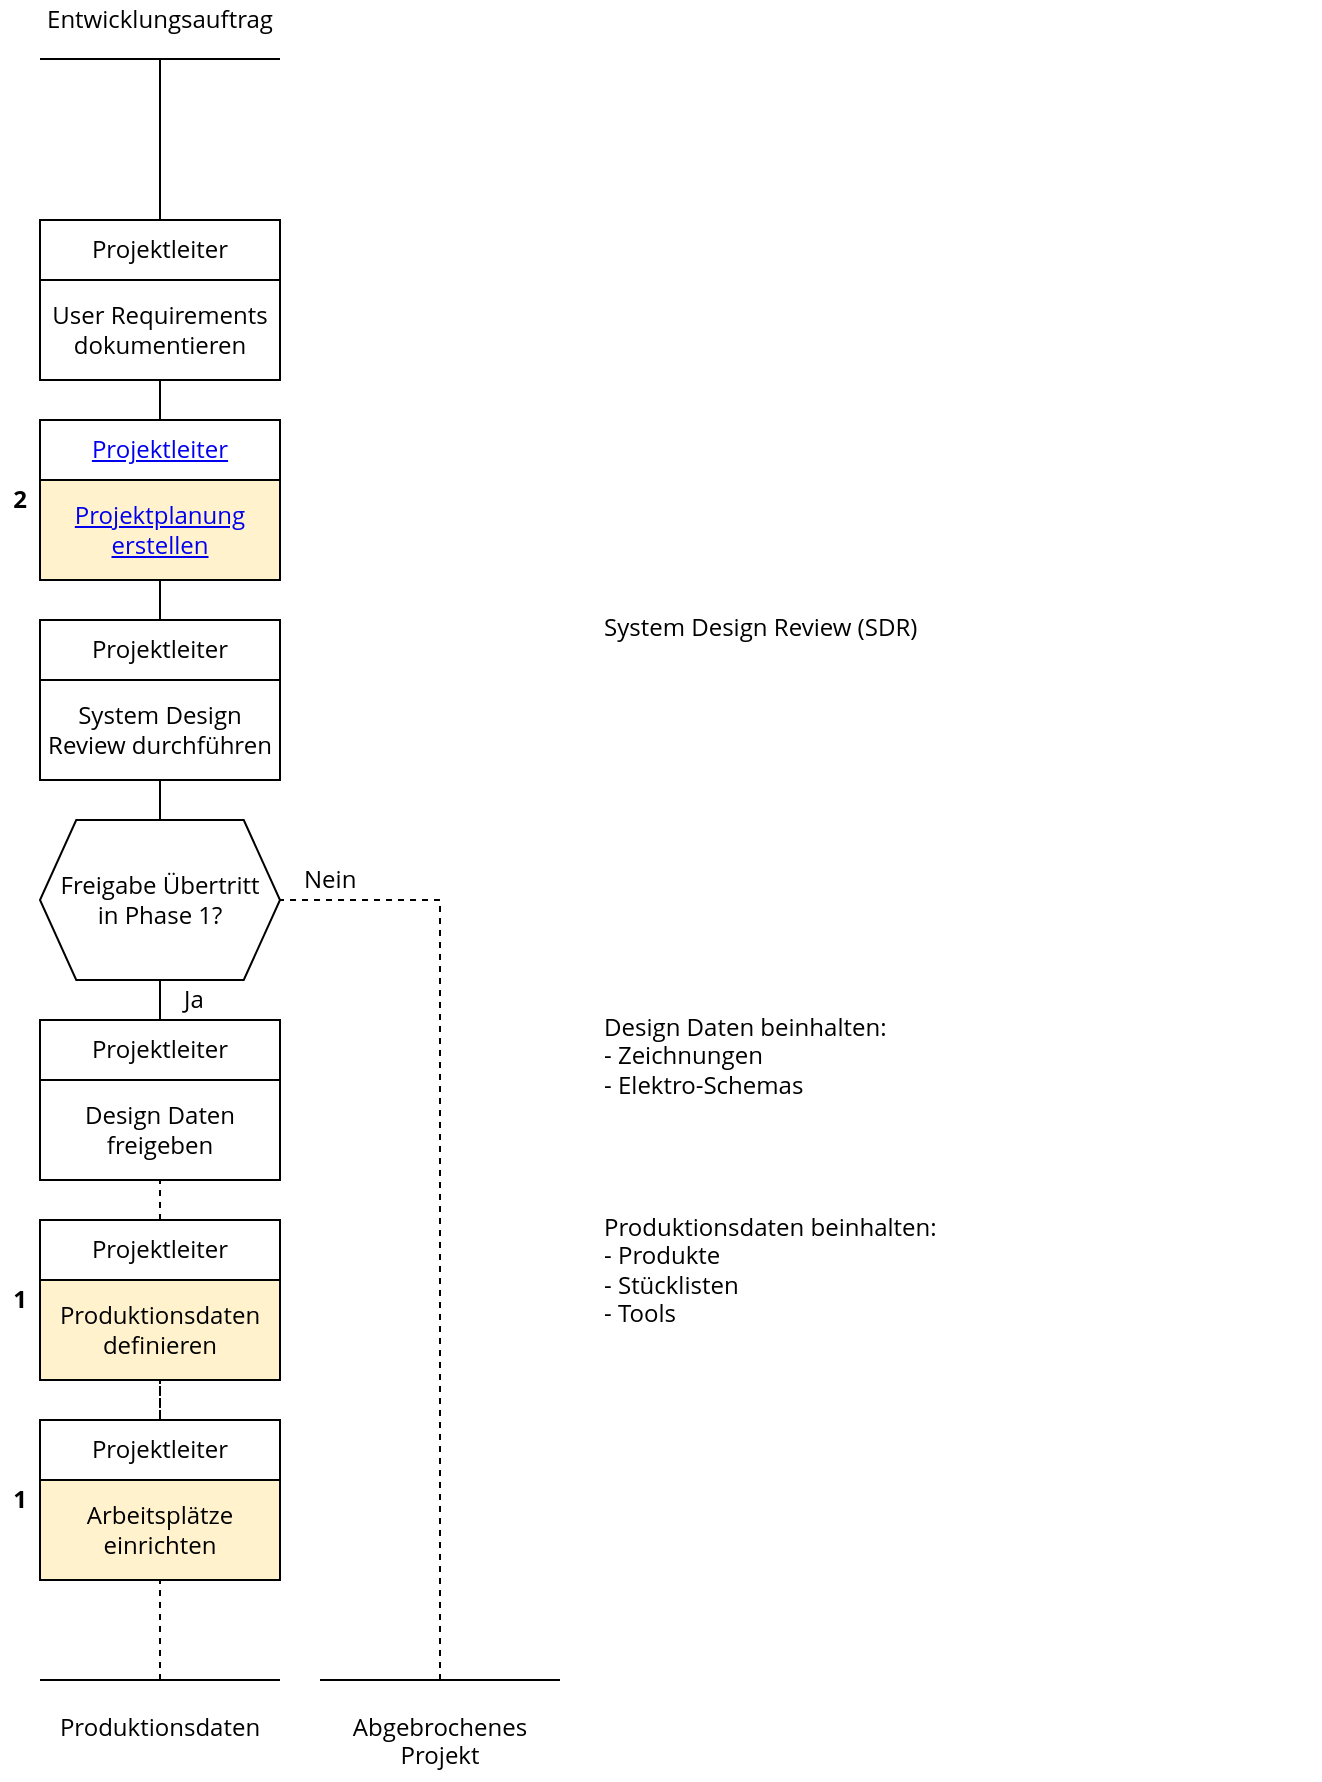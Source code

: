 <mxfile version="13.7.3" type="device"><diagram id="4S5-npywQPDvTMbEbsQe" name="Page-1"><mxGraphModel dx="946" dy="680" grid="1" gridSize="10" guides="1" tooltips="1" connect="1" arrows="1" fold="1" page="1" pageScale="1" pageWidth="827" pageHeight="1169" math="0" shadow="0"><root><mxCell id="0"/><mxCell id="1" parent="0"/><mxCell id="iiQPkb9MtmS28dJ8HdLP-11" value="1" style="rounded=0;whiteSpace=wrap;html=1;fontFamily=Open Sans;spacing=0;strokeColor=none;fontStyle=1" parent="1" vertex="1"><mxGeometry x="60" y="720" width="20" height="20" as="geometry"/></mxCell><mxCell id="iiQPkb9MtmS28dJ8HdLP-10" value="2" style="rounded=0;whiteSpace=wrap;html=1;fontFamily=Open Sans;spacing=0;strokeColor=none;fontStyle=1" parent="1" vertex="1"><mxGeometry x="60" y="320" width="20" height="20" as="geometry"/></mxCell><mxCell id="5YBqX78m-PzI1qTNsg00-1" value="" style="rounded=0;whiteSpace=wrap;html=1;align=left;horizontal=1;verticalAlign=top;strokeColor=none;fontFamily=Open Sans;" parent="1" vertex="1"><mxGeometry x="360" y="180" width="360" height="100" as="geometry"/></mxCell><mxCell id="5YBqX78m-PzI1qTNsg00-2" value="" style="endArrow=none;html=1;fontFamily=Open Sans;" parent="1" edge="1"><mxGeometry width="50" height="50" relative="1" as="geometry"><mxPoint x="80" y="109.5" as="sourcePoint"/><mxPoint x="200" y="109.5" as="targetPoint"/></mxGeometry></mxCell><mxCell id="5YBqX78m-PzI1qTNsg00-3" value="&lt;span style=&quot;text-align: left&quot;&gt;Entwicklungsauftrag&lt;/span&gt;" style="text;html=1;strokeColor=none;fillColor=none;align=center;verticalAlign=middle;whiteSpace=wrap;rounded=0;fontFamily=Open Sans;" parent="1" vertex="1"><mxGeometry x="80" y="80" width="120" height="20" as="geometry"/></mxCell><mxCell id="5YBqX78m-PzI1qTNsg00-4" value="" style="endArrow=none;html=1;fontFamily=Open Sans;" parent="1" edge="1"><mxGeometry width="50" height="50" relative="1" as="geometry"><mxPoint x="140" y="190" as="sourcePoint"/><mxPoint x="140" y="110" as="targetPoint"/></mxGeometry></mxCell><mxCell id="5YBqX78m-PzI1qTNsg00-5" value="" style="verticalLabelPosition=bottom;verticalAlign=top;html=1;shape=hexagon;perimeter=hexagonPerimeter2;arcSize=6;size=0.151;fontFamily=Open Sans;" parent="1" vertex="1"><mxGeometry x="80" y="490" width="120" height="80" as="geometry"/></mxCell><mxCell id="5YBqX78m-PzI1qTNsg00-6" value="Freigabe Übertritt in Phase 1?" style="text;html=1;strokeColor=none;fillColor=none;align=center;verticalAlign=middle;whiteSpace=wrap;rounded=0;fontFamily=Open Sans;spacingLeft=4;spacingRight=4;" parent="1" vertex="1"><mxGeometry x="80" y="490" width="120" height="80" as="geometry"/></mxCell><mxCell id="5YBqX78m-PzI1qTNsg00-7" value="" style="endArrow=none;html=1;fontFamily=Open Sans;" parent="1" edge="1"><mxGeometry width="50" height="50" relative="1" as="geometry"><mxPoint x="140" y="290" as="sourcePoint"/><mxPoint x="140" y="270" as="targetPoint"/></mxGeometry></mxCell><mxCell id="5YBqX78m-PzI1qTNsg00-10" value="" style="endArrow=none;html=1;exitX=0.5;exitY=0;exitDx=0;exitDy=0;entryX=0.5;entryY=1;entryDx=0;entryDy=0;fontFamily=Open Sans;" parent="1" target="5YBqX78m-PzI1qTNsg00-6" edge="1"><mxGeometry width="50" height="50" relative="1" as="geometry"><mxPoint x="140" y="601" as="sourcePoint"/><mxPoint x="440" y="608" as="targetPoint"/></mxGeometry></mxCell><UserObject label="User Requirements dokumentieren" link="https://knowledge.mint-system.ch/#/Angebot%20erstellen" id="5YBqX78m-PzI1qTNsg00-11"><mxCell style="rounded=0;whiteSpace=wrap;html=1;fontFamily=Open Sans;" parent="1" vertex="1"><mxGeometry x="80" y="220" width="120" height="50" as="geometry"/></mxCell></UserObject><mxCell id="5YBqX78m-PzI1qTNsg00-12" value="Projektleiter" style="rounded=0;whiteSpace=wrap;html=1;fontFamily=Open Sans;" parent="1" vertex="1"><mxGeometry x="80" y="190" width="120" height="30" as="geometry"/></mxCell><mxCell id="5YBqX78m-PzI1qTNsg00-14" value="" style="rounded=0;whiteSpace=wrap;html=1;align=left;horizontal=1;verticalAlign=top;strokeColor=none;fontFamily=Open Sans;" parent="1" vertex="1"><mxGeometry x="360" y="80" width="360" height="100" as="geometry"/></mxCell><mxCell id="5YBqX78m-PzI1qTNsg00-15" value="" style="endArrow=none;html=1;fontFamily=Open Sans;" parent="1" edge="1"><mxGeometry width="50" height="50" relative="1" as="geometry"><mxPoint x="140" y="390" as="sourcePoint"/><mxPoint x="140" y="370" as="targetPoint"/></mxGeometry></mxCell><UserObject label="&lt;a href=&quot;https://knowledge.mint-system.ch/#/Odoo%20Handbuch#projektplanung-erstellen&quot;&gt;Projektplanung erstellen&lt;/a&gt;" link="https://knowledge.mint-system.ch/#/Odoo%20Handbuch#projektplanung-erstellen" id="5YBqX78m-PzI1qTNsg00-16"><mxCell style="rounded=0;whiteSpace=wrap;html=1;fillColor=#fff2cc;strokeColor=#000000;fontFamily=Open Sans;" parent="1" vertex="1"><mxGeometry x="80" y="320" width="120" height="50" as="geometry"/></mxCell></UserObject><mxCell id="5YBqX78m-PzI1qTNsg00-17" value="&lt;a href=&quot;https://knowledge.mint-system.ch/#/Odoo%20Handbuch#projektplanung-erstellen&quot;&gt;Projektleiter&lt;/a&gt;" style="rounded=0;whiteSpace=wrap;html=1;fontFamily=Open Sans;" parent="1" vertex="1"><mxGeometry x="80" y="290" width="120" height="30" as="geometry"/></mxCell><mxCell id="5YBqX78m-PzI1qTNsg00-18" value="&lt;div&gt;&lt;br&gt;&lt;/div&gt;" style="rounded=0;whiteSpace=wrap;html=1;align=left;horizontal=1;verticalAlign=top;strokeColor=none;fontFamily=Open Sans;" parent="1" vertex="1"><mxGeometry x="360" y="280" width="360" height="100" as="geometry"/></mxCell><mxCell id="5YBqX78m-PzI1qTNsg00-20" value="" style="endArrow=none;html=1;fontFamily=Open Sans;" parent="1" edge="1"><mxGeometry width="50" height="50" relative="1" as="geometry"><mxPoint x="140" y="390" as="sourcePoint"/><mxPoint x="140" y="370" as="targetPoint"/></mxGeometry></mxCell><mxCell id="5YBqX78m-PzI1qTNsg00-21" value="System Design Review durchführen" style="rounded=0;whiteSpace=wrap;html=1;fontFamily=Open Sans;" parent="1" vertex="1"><mxGeometry x="80" y="420" width="120" height="50" as="geometry"/></mxCell><mxCell id="5YBqX78m-PzI1qTNsg00-22" value="Projektleiter" style="rounded=0;whiteSpace=wrap;html=1;fontFamily=Open Sans;" parent="1" vertex="1"><mxGeometry x="80" y="390" width="120" height="30" as="geometry"/></mxCell><mxCell id="5YBqX78m-PzI1qTNsg00-23" value="System Design Review (SDR)" style="rounded=0;whiteSpace=wrap;html=1;align=left;horizontal=1;verticalAlign=top;strokeColor=none;fontFamily=Open Sans;" parent="1" vertex="1"><mxGeometry x="360" y="380" width="360" height="100" as="geometry"/></mxCell><mxCell id="5YBqX78m-PzI1qTNsg00-26" value="Design Daten freigeben" style="rounded=0;whiteSpace=wrap;html=1;fontFamily=Open Sans;" parent="1" vertex="1"><mxGeometry x="80" y="620" width="120" height="50" as="geometry"/></mxCell><mxCell id="5YBqX78m-PzI1qTNsg00-27" value="Projektleiter" style="rounded=0;whiteSpace=wrap;html=1;fontFamily=Open Sans;" parent="1" vertex="1"><mxGeometry x="80" y="590" width="120" height="30" as="geometry"/></mxCell><mxCell id="5YBqX78m-PzI1qTNsg00-28" value="Produktionsdaten" style="text;html=1;strokeColor=none;fillColor=none;align=center;verticalAlign=top;whiteSpace=wrap;rounded=0;fontFamily=Open Sans;spacing=2;" parent="1" vertex="1"><mxGeometry x="80" y="930" width="120" height="40" as="geometry"/></mxCell><mxCell id="5YBqX78m-PzI1qTNsg00-29" value="" style="endArrow=none;html=1;fontFamily=Open Sans;" parent="1" edge="1"><mxGeometry width="50" height="50" relative="1" as="geometry"><mxPoint x="80" y="920" as="sourcePoint"/><mxPoint x="200" y="920" as="targetPoint"/></mxGeometry></mxCell><mxCell id="5YBqX78m-PzI1qTNsg00-30" value="" style="endArrow=none;html=1;entryX=0.5;entryY=1;entryDx=0;entryDy=0;fontFamily=Open Sans;exitX=0.5;exitY=0;exitDx=0;exitDy=0;dashed=1;" parent="1" source="iiQPkb9MtmS28dJ8HdLP-7" target="5YBqX78m-PzI1qTNsg00-26" edge="1"><mxGeometry width="50" height="50" relative="1" as="geometry"><mxPoint x="140" y="700" as="sourcePoint"/><mxPoint x="240" y="660" as="targetPoint"/></mxGeometry></mxCell><mxCell id="5YBqX78m-PzI1qTNsg00-33" value="Abgebrochenes Projekt" style="text;html=1;strokeColor=none;fillColor=none;align=center;verticalAlign=top;whiteSpace=wrap;rounded=0;fontFamily=Open Sans;" parent="1" vertex="1"><mxGeometry x="220" y="930" width="120" height="40" as="geometry"/></mxCell><mxCell id="5YBqX78m-PzI1qTNsg00-34" value="" style="endArrow=none;html=1;fontFamily=Open Sans;" parent="1" edge="1"><mxGeometry width="50" height="50" relative="1" as="geometry"><mxPoint x="220" y="920" as="sourcePoint"/><mxPoint x="340" y="920" as="targetPoint"/></mxGeometry></mxCell><mxCell id="5YBqX78m-PzI1qTNsg00-35" value="" style="edgeStyle=orthogonalEdgeStyle;rounded=0;orthogonalLoop=1;jettySize=auto;html=1;strokeColor=none;startArrow=none;startFill=0;fontFamily=Open Sans;" parent="1" target="5YBqX78m-PzI1qTNsg00-36" edge="1"><mxGeometry relative="1" as="geometry"><mxPoint x="400" y="520" as="sourcePoint"/></mxGeometry></mxCell><mxCell id="5YBqX78m-PzI1qTNsg00-36" value="Nein" style="text;html=1;strokeColor=none;fillColor=none;align=left;verticalAlign=middle;whiteSpace=wrap;rounded=0;fontFamily=Open Sans;" parent="1" vertex="1"><mxGeometry x="210" y="510" width="70" height="20" as="geometry"/></mxCell><mxCell id="5YBqX78m-PzI1qTNsg00-37" value="Ja" style="text;html=1;strokeColor=none;fillColor=none;align=left;verticalAlign=middle;whiteSpace=wrap;rounded=0;fontFamily=Open Sans;" parent="1" vertex="1"><mxGeometry x="150" y="570" width="70" height="20" as="geometry"/></mxCell><mxCell id="5YBqX78m-PzI1qTNsg00-38" value="" style="endArrow=none;html=1;edgeStyle=orthogonalEdgeStyle;entryX=1;entryY=0.5;entryDx=0;entryDy=0;rounded=0;fontFamily=Open Sans;dashed=1;" parent="1" target="5YBqX78m-PzI1qTNsg00-6" edge="1"><mxGeometry width="50" height="50" relative="1" as="geometry"><mxPoint x="280" y="920" as="sourcePoint"/><mxPoint x="380" y="670" as="targetPoint"/><Array as="points"><mxPoint x="280" y="530"/></Array></mxGeometry></mxCell><mxCell id="5YBqX78m-PzI1qTNsg00-40" value="Design Daten beinhalten:&lt;br&gt;- Zeichnungen&lt;br&gt;- Elektro-Schemas&lt;br&gt;" style="rounded=0;whiteSpace=wrap;html=1;align=left;horizontal=1;verticalAlign=top;strokeColor=none;fontFamily=Open Sans;" parent="1" vertex="1"><mxGeometry x="360" y="580" width="360" height="100" as="geometry"/></mxCell><mxCell id="iiQPkb9MtmS28dJ8HdLP-1" value="" style="endArrow=none;html=1;entryX=0.5;entryY=1;entryDx=0;entryDy=0;" parent="1" source="5YBqX78m-PzI1qTNsg00-6" target="5YBqX78m-PzI1qTNsg00-21" edge="1"><mxGeometry width="50" height="50" relative="1" as="geometry"><mxPoint x="390" y="570" as="sourcePoint"/><mxPoint x="440" y="520" as="targetPoint"/></mxGeometry></mxCell><mxCell id="iiQPkb9MtmS28dJ8HdLP-2" value="" style="endArrow=none;dashed=1;html=1;" parent="1" edge="1"><mxGeometry width="50" height="50" relative="1" as="geometry"><mxPoint x="140" y="920" as="sourcePoint"/><mxPoint x="140" y="740" as="targetPoint"/></mxGeometry></mxCell><UserObject label="Produktionsdaten definieren" link="https://knowledge.mint-system.ch/#/Odoo Handbuch#produktionsdaten-definieren" id="iiQPkb9MtmS28dJ8HdLP-6"><mxCell style="rounded=0;whiteSpace=wrap;html=1;fillColor=#fff2cc;strokeColor=#000000;fontFamily=Open Sans;" parent="1" vertex="1"><mxGeometry x="80" y="720" width="120" height="50" as="geometry"/></mxCell></UserObject><mxCell id="iiQPkb9MtmS28dJ8HdLP-7" value="Projektleiter" style="rounded=0;whiteSpace=wrap;html=1;fontFamily=Open Sans;" parent="1" vertex="1"><mxGeometry x="80" y="690" width="120" height="30" as="geometry"/></mxCell><mxCell id="iiQPkb9MtmS28dJ8HdLP-9" value="Produktionsdaten beinhalten:&lt;br&gt;- Produkte&lt;br&gt;- Stücklisten&lt;br&gt;- Tools" style="rounded=0;whiteSpace=wrap;html=1;align=left;horizontal=1;verticalAlign=top;strokeColor=none;fontFamily=Open Sans;" parent="1" vertex="1"><mxGeometry x="360" y="680" width="360" height="100" as="geometry"/></mxCell><mxCell id="iiQPkb9MtmS28dJ8HdLP-12" value="1" style="rounded=0;whiteSpace=wrap;html=1;fontFamily=Open Sans;spacing=0;strokeColor=none;fontStyle=1" parent="1" vertex="1"><mxGeometry x="60" y="820" width="20" height="20" as="geometry"/></mxCell><mxCell id="iiQPkb9MtmS28dJ8HdLP-13" value="" style="endArrow=none;html=1;entryX=0.5;entryY=1;entryDx=0;entryDy=0;fontFamily=Open Sans;exitX=0.5;exitY=0;exitDx=0;exitDy=0;dashed=1;" parent="1" source="iiQPkb9MtmS28dJ8HdLP-15" edge="1"><mxGeometry width="50" height="50" relative="1" as="geometry"><mxPoint x="140" y="800" as="sourcePoint"/><mxPoint x="140" y="770" as="targetPoint"/></mxGeometry></mxCell><UserObject label="Arbeitsplätze einrichten" link="https://knowledge.mint-system.ch/#/Odoo Handbuch#arbeitsplätze-einrichten" id="iiQPkb9MtmS28dJ8HdLP-14"><mxCell style="rounded=0;whiteSpace=wrap;html=1;fillColor=#fff2cc;strokeColor=#000000;fontFamily=Open Sans;" parent="1" vertex="1"><mxGeometry x="80" y="820" width="120" height="50" as="geometry"/></mxCell></UserObject><mxCell id="iiQPkb9MtmS28dJ8HdLP-15" value="Projektleiter" style="rounded=0;whiteSpace=wrap;html=1;fontFamily=Open Sans;" parent="1" vertex="1"><mxGeometry x="80" y="790" width="120" height="30" as="geometry"/></mxCell></root></mxGraphModel></diagram></mxfile>